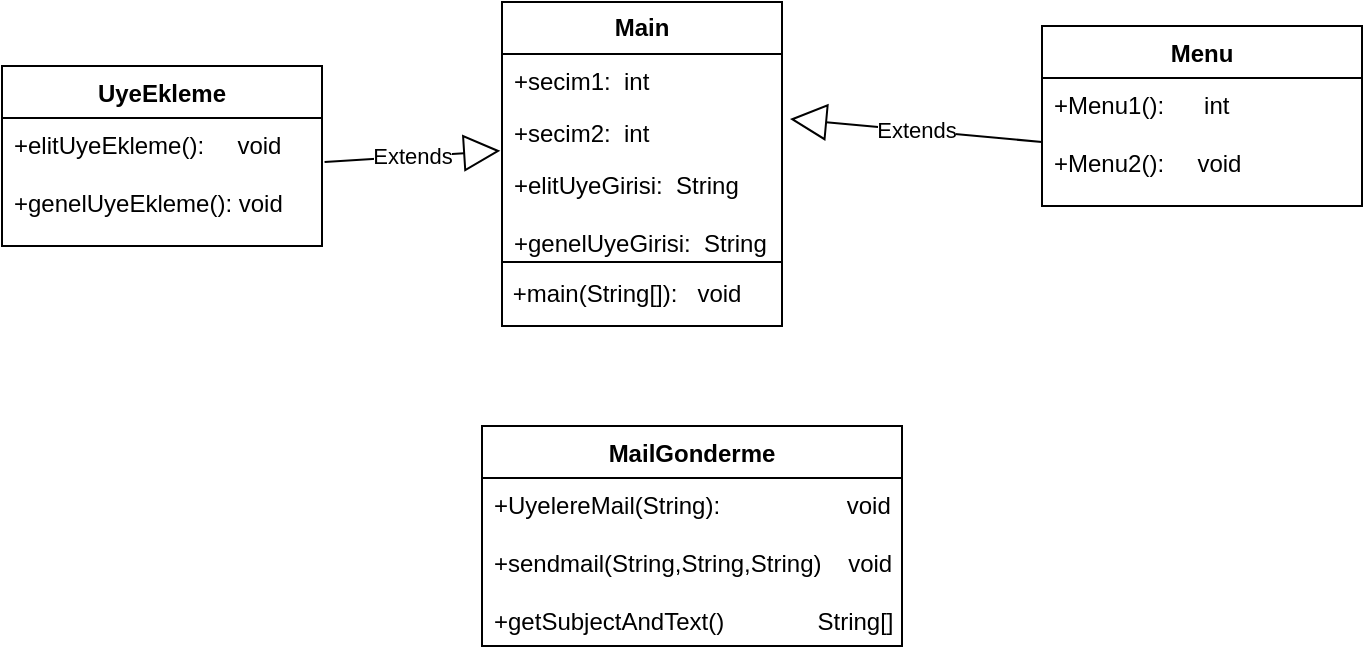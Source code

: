<mxfile version="21.1.5">
  <diagram name="Sayfa -1" id="0XvAjct7X9MglFAJiR3O">
    <mxGraphModel dx="1009" dy="573" grid="1" gridSize="10" guides="1" tooltips="1" connect="1" arrows="1" fold="1" page="1" pageScale="1" pageWidth="827" pageHeight="1169" math="0" shadow="0">
      <root>
        <mxCell id="0" />
        <mxCell id="1" parent="0" />
        <mxCell id="mO-Jo7RIkGv5yGXzlKSI-6" value="Menu" style="swimlane;fontStyle=1;align=center;verticalAlign=top;childLayout=stackLayout;horizontal=1;startSize=26;horizontalStack=0;resizeParent=1;resizeParentMax=0;resizeLast=0;collapsible=1;marginBottom=0;whiteSpace=wrap;html=1;" vertex="1" parent="1">
          <mxGeometry x="620" y="110" width="160" height="90" as="geometry" />
        </mxCell>
        <mxCell id="mO-Jo7RIkGv5yGXzlKSI-7" value="+Menu1():&amp;nbsp; &amp;nbsp; &amp;nbsp; int&lt;br&gt;&lt;br&gt;+Menu2():&amp;nbsp; &amp;nbsp; &amp;nbsp;void" style="text;strokeColor=none;fillColor=none;align=left;verticalAlign=top;spacingLeft=4;spacingRight=4;overflow=hidden;rotatable=0;points=[[0,0.5],[1,0.5]];portConstraint=eastwest;whiteSpace=wrap;html=1;" vertex="1" parent="mO-Jo7RIkGv5yGXzlKSI-6">
          <mxGeometry y="26" width="160" height="64" as="geometry" />
        </mxCell>
        <mxCell id="mO-Jo7RIkGv5yGXzlKSI-11" value="Extends" style="endArrow=block;endSize=16;endFill=0;html=1;rounded=0;exitX=0;exitY=0.5;exitDx=0;exitDy=0;" edge="1" parent="1" source="mO-Jo7RIkGv5yGXzlKSI-7">
          <mxGeometry width="160" relative="1" as="geometry">
            <mxPoint x="618.08" y="207.428" as="sourcePoint" />
            <mxPoint x="494" y="156.5" as="targetPoint" />
            <mxPoint as="offset" />
          </mxGeometry>
        </mxCell>
        <mxCell id="mO-Jo7RIkGv5yGXzlKSI-13" value="&lt;b&gt;Main&lt;/b&gt;" style="swimlane;fontStyle=0;childLayout=stackLayout;horizontal=1;startSize=26;fillColor=none;horizontalStack=0;resizeParent=1;resizeParentMax=0;resizeLast=0;collapsible=1;marginBottom=0;whiteSpace=wrap;html=1;" vertex="1" parent="1">
          <mxGeometry x="350" y="98" width="140" height="130" as="geometry" />
        </mxCell>
        <mxCell id="mO-Jo7RIkGv5yGXzlKSI-14" value="+secim1:&amp;nbsp; int" style="text;strokeColor=none;fillColor=none;align=left;verticalAlign=top;spacingLeft=4;spacingRight=4;overflow=hidden;rotatable=0;points=[[0,0.5],[1,0.5]];portConstraint=eastwest;whiteSpace=wrap;html=1;" vertex="1" parent="mO-Jo7RIkGv5yGXzlKSI-13">
          <mxGeometry y="26" width="140" height="26" as="geometry" />
        </mxCell>
        <mxCell id="mO-Jo7RIkGv5yGXzlKSI-15" value="+secim2:&amp;nbsp; int" style="text;strokeColor=none;fillColor=none;align=left;verticalAlign=top;spacingLeft=4;spacingRight=4;overflow=hidden;rotatable=0;points=[[0,0.5],[1,0.5]];portConstraint=eastwest;whiteSpace=wrap;html=1;" vertex="1" parent="mO-Jo7RIkGv5yGXzlKSI-13">
          <mxGeometry y="52" width="140" height="26" as="geometry" />
        </mxCell>
        <mxCell id="mO-Jo7RIkGv5yGXzlKSI-16" value="+elitUyeGirisi:&amp;nbsp; String&lt;br&gt;&lt;br&gt;+genelUyeGirisi:&amp;nbsp; String" style="text;strokeColor=none;fillColor=none;align=left;verticalAlign=top;spacingLeft=4;spacingRight=4;overflow=hidden;rotatable=0;points=[[0,0.5],[1,0.5]];portConstraint=eastwest;whiteSpace=wrap;html=1;" vertex="1" parent="mO-Jo7RIkGv5yGXzlKSI-13">
          <mxGeometry y="78" width="140" height="52" as="geometry" />
        </mxCell>
        <mxCell id="mO-Jo7RIkGv5yGXzlKSI-17" value="&amp;nbsp;+main(String[]):&amp;nbsp; &amp;nbsp;void" style="html=1;whiteSpace=wrap;align=left;" vertex="1" parent="1">
          <mxGeometry x="350" y="228" width="140" height="32" as="geometry" />
        </mxCell>
        <mxCell id="mO-Jo7RIkGv5yGXzlKSI-18" value="UyeEkleme" style="swimlane;fontStyle=1;align=center;verticalAlign=top;childLayout=stackLayout;horizontal=1;startSize=26;horizontalStack=0;resizeParent=1;resizeParentMax=0;resizeLast=0;collapsible=1;marginBottom=0;whiteSpace=wrap;html=1;" vertex="1" parent="1">
          <mxGeometry x="100" y="130" width="160" height="90" as="geometry" />
        </mxCell>
        <mxCell id="mO-Jo7RIkGv5yGXzlKSI-19" value="+elitUyeEkleme():&amp;nbsp; &amp;nbsp; &amp;nbsp;void&lt;br&gt;&lt;br&gt;+genelUyeEkleme(): void" style="text;strokeColor=none;fillColor=none;align=left;verticalAlign=top;spacingLeft=4;spacingRight=4;overflow=hidden;rotatable=0;points=[[0,0.5],[1,0.5]];portConstraint=eastwest;whiteSpace=wrap;html=1;" vertex="1" parent="mO-Jo7RIkGv5yGXzlKSI-18">
          <mxGeometry y="26" width="160" height="64" as="geometry" />
        </mxCell>
        <mxCell id="mO-Jo7RIkGv5yGXzlKSI-22" value="Extends" style="endArrow=block;endSize=16;endFill=0;html=1;rounded=0;exitX=1.008;exitY=0.344;exitDx=0;exitDy=0;exitPerimeter=0;entryX=-0.006;entryY=-0.069;entryDx=0;entryDy=0;entryPerimeter=0;" edge="1" parent="1" source="mO-Jo7RIkGv5yGXzlKSI-19" target="mO-Jo7RIkGv5yGXzlKSI-16">
          <mxGeometry width="160" relative="1" as="geometry">
            <mxPoint x="330" y="300" as="sourcePoint" />
            <mxPoint x="490" y="300" as="targetPoint" />
          </mxGeometry>
        </mxCell>
        <mxCell id="mO-Jo7RIkGv5yGXzlKSI-27" value="MailGonderme" style="swimlane;fontStyle=1;align=center;verticalAlign=top;childLayout=stackLayout;horizontal=1;startSize=26;horizontalStack=0;resizeParent=1;resizeParentMax=0;resizeLast=0;collapsible=1;marginBottom=0;whiteSpace=wrap;html=1;" vertex="1" parent="1">
          <mxGeometry x="340" y="310" width="210" height="110" as="geometry" />
        </mxCell>
        <mxCell id="mO-Jo7RIkGv5yGXzlKSI-28" value="+UyelereMail(String):&amp;nbsp; &amp;nbsp; &amp;nbsp; &amp;nbsp; &amp;nbsp; &amp;nbsp; &amp;nbsp; &amp;nbsp; &amp;nbsp; &amp;nbsp;void&lt;br&gt;&lt;br&gt;+sendmail(String,String,String)&amp;nbsp; &amp;nbsp; void&lt;br&gt;&lt;br&gt;+getSubjectAndText()&amp;nbsp; &amp;nbsp; &amp;nbsp; &amp;nbsp; &amp;nbsp; &amp;nbsp; &amp;nbsp; String[]" style="text;strokeColor=none;fillColor=none;align=left;verticalAlign=top;spacingLeft=4;spacingRight=4;overflow=hidden;rotatable=0;points=[[0,0.5],[1,0.5]];portConstraint=eastwest;whiteSpace=wrap;html=1;" vertex="1" parent="mO-Jo7RIkGv5yGXzlKSI-27">
          <mxGeometry y="26" width="210" height="84" as="geometry" />
        </mxCell>
      </root>
    </mxGraphModel>
  </diagram>
</mxfile>

